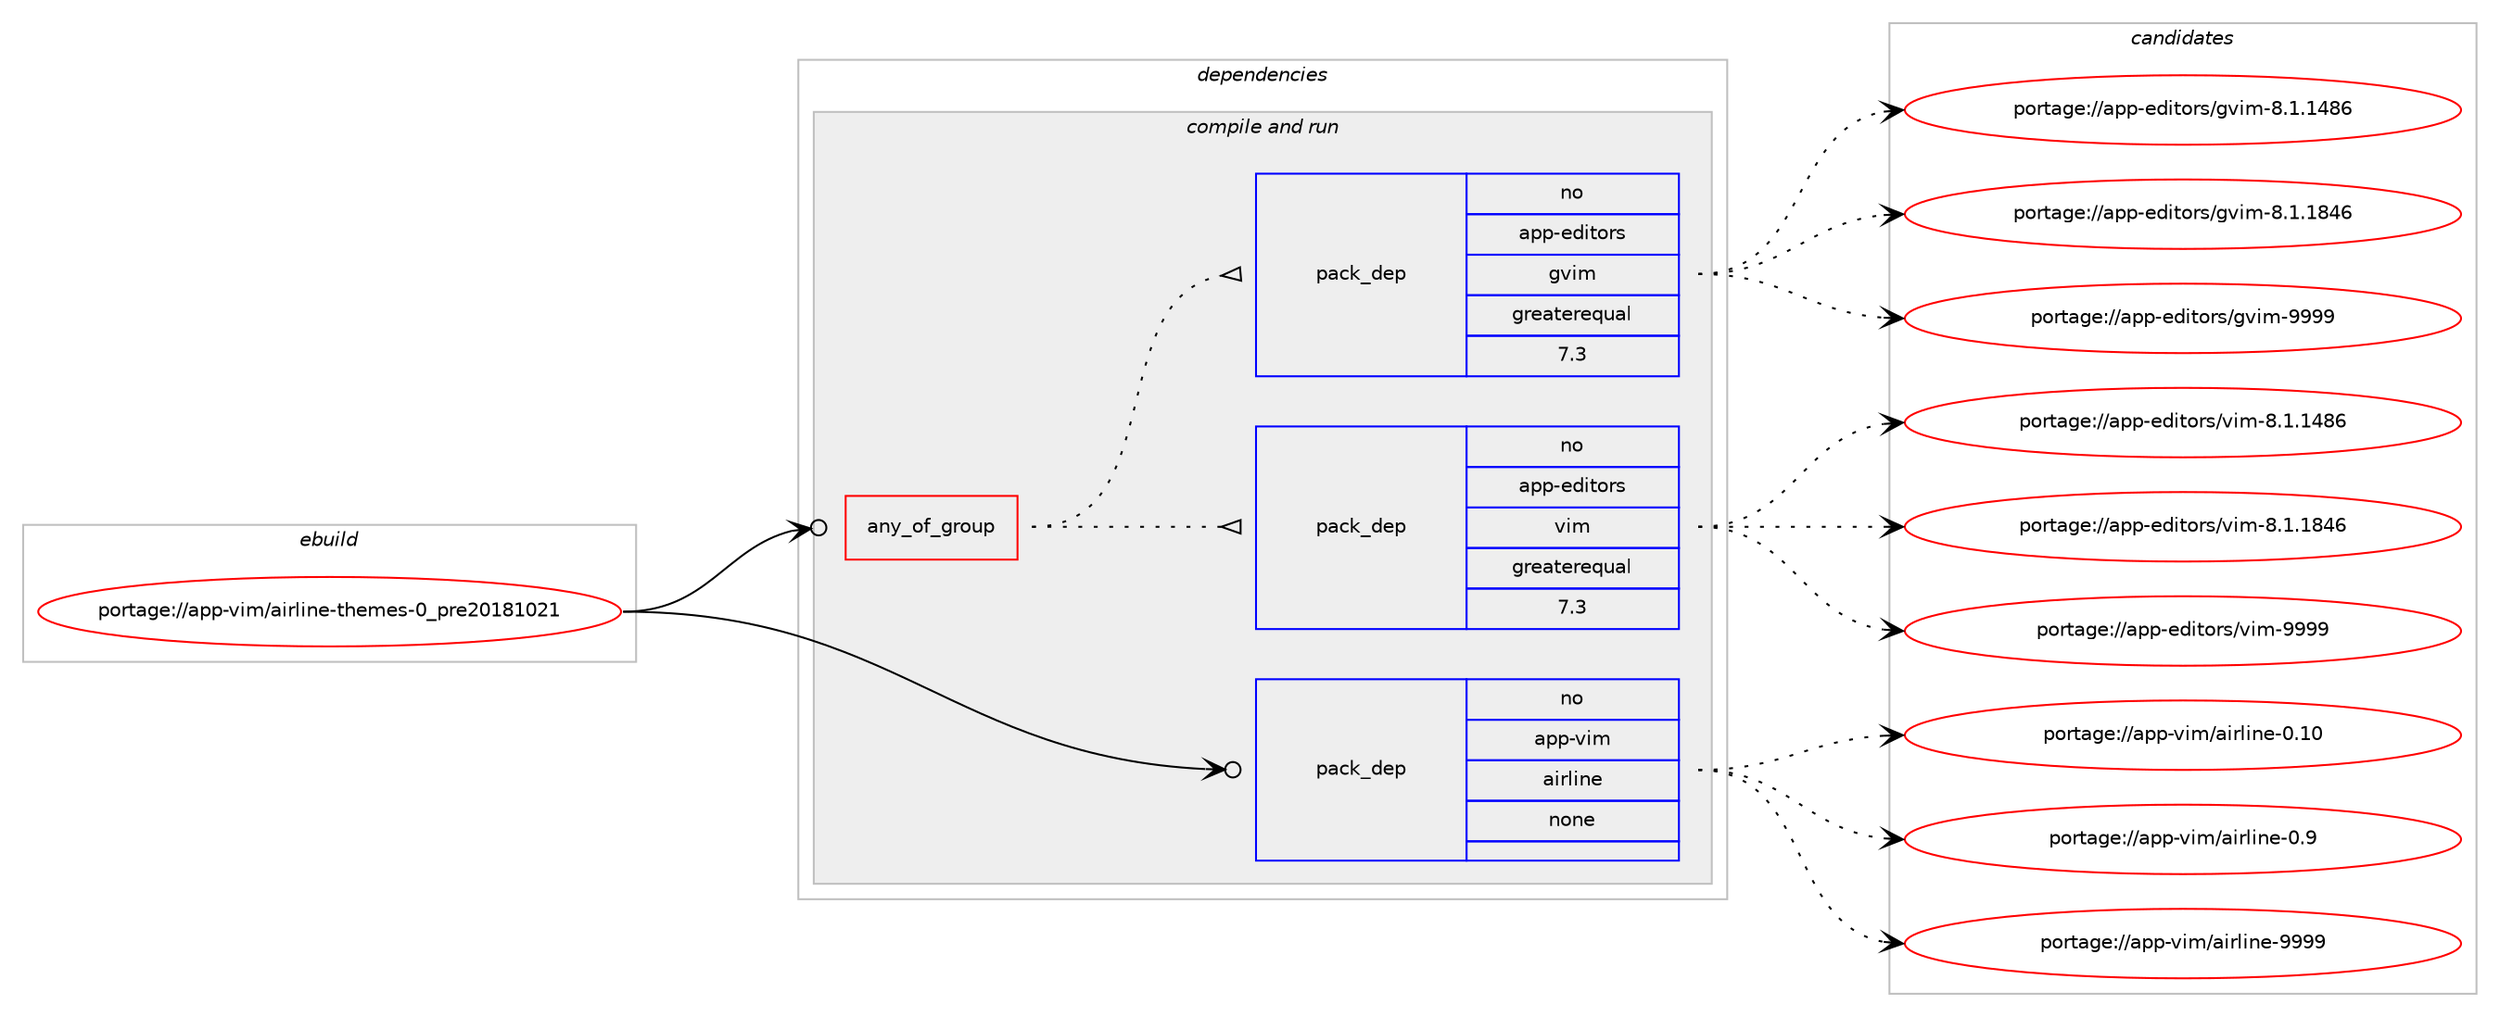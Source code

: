 digraph prolog {

# *************
# Graph options
# *************

newrank=true;
concentrate=true;
compound=true;
graph [rankdir=LR,fontname=Helvetica,fontsize=10,ranksep=1.5];#, ranksep=2.5, nodesep=0.2];
edge  [arrowhead=vee];
node  [fontname=Helvetica,fontsize=10];

# **********
# The ebuild
# **********

subgraph cluster_leftcol {
color=gray;
rank=same;
label=<<i>ebuild</i>>;
id [label="portage://app-vim/airline-themes-0_pre20181021", color=red, width=4, href="../app-vim/airline-themes-0_pre20181021.svg"];
}

# ****************
# The dependencies
# ****************

subgraph cluster_midcol {
color=gray;
label=<<i>dependencies</i>>;
subgraph cluster_compile {
fillcolor="#eeeeee";
style=filled;
label=<<i>compile</i>>;
}
subgraph cluster_compileandrun {
fillcolor="#eeeeee";
style=filled;
label=<<i>compile and run</i>>;
subgraph any827 {
dependency49068 [label=<<TABLE BORDER="0" CELLBORDER="1" CELLSPACING="0" CELLPADDING="4"><TR><TD CELLPADDING="10">any_of_group</TD></TR></TABLE>>, shape=none, color=red];subgraph pack36540 {
dependency49069 [label=<<TABLE BORDER="0" CELLBORDER="1" CELLSPACING="0" CELLPADDING="4" WIDTH="220"><TR><TD ROWSPAN="6" CELLPADDING="30">pack_dep</TD></TR><TR><TD WIDTH="110">no</TD></TR><TR><TD>app-editors</TD></TR><TR><TD>vim</TD></TR><TR><TD>greaterequal</TD></TR><TR><TD>7.3</TD></TR></TABLE>>, shape=none, color=blue];
}
dependency49068:e -> dependency49069:w [weight=20,style="dotted",arrowhead="oinv"];
subgraph pack36541 {
dependency49070 [label=<<TABLE BORDER="0" CELLBORDER="1" CELLSPACING="0" CELLPADDING="4" WIDTH="220"><TR><TD ROWSPAN="6" CELLPADDING="30">pack_dep</TD></TR><TR><TD WIDTH="110">no</TD></TR><TR><TD>app-editors</TD></TR><TR><TD>gvim</TD></TR><TR><TD>greaterequal</TD></TR><TR><TD>7.3</TD></TR></TABLE>>, shape=none, color=blue];
}
dependency49068:e -> dependency49070:w [weight=20,style="dotted",arrowhead="oinv"];
}
id:e -> dependency49068:w [weight=20,style="solid",arrowhead="odotvee"];
subgraph pack36542 {
dependency49071 [label=<<TABLE BORDER="0" CELLBORDER="1" CELLSPACING="0" CELLPADDING="4" WIDTH="220"><TR><TD ROWSPAN="6" CELLPADDING="30">pack_dep</TD></TR><TR><TD WIDTH="110">no</TD></TR><TR><TD>app-vim</TD></TR><TR><TD>airline</TD></TR><TR><TD>none</TD></TR><TR><TD></TD></TR></TABLE>>, shape=none, color=blue];
}
id:e -> dependency49071:w [weight=20,style="solid",arrowhead="odotvee"];
}
subgraph cluster_run {
fillcolor="#eeeeee";
style=filled;
label=<<i>run</i>>;
}
}

# **************
# The candidates
# **************

subgraph cluster_choices {
rank=same;
color=gray;
label=<<i>candidates</i>>;

subgraph choice36540 {
color=black;
nodesep=1;
choiceportage971121124510110010511611111411547118105109455646494649525654 [label="portage://app-editors/vim-8.1.1486", color=red, width=4,href="../app-editors/vim-8.1.1486.svg"];
choiceportage971121124510110010511611111411547118105109455646494649565254 [label="portage://app-editors/vim-8.1.1846", color=red, width=4,href="../app-editors/vim-8.1.1846.svg"];
choiceportage9711211245101100105116111114115471181051094557575757 [label="portage://app-editors/vim-9999", color=red, width=4,href="../app-editors/vim-9999.svg"];
dependency49069:e -> choiceportage971121124510110010511611111411547118105109455646494649525654:w [style=dotted,weight="100"];
dependency49069:e -> choiceportage971121124510110010511611111411547118105109455646494649565254:w [style=dotted,weight="100"];
dependency49069:e -> choiceportage9711211245101100105116111114115471181051094557575757:w [style=dotted,weight="100"];
}
subgraph choice36541 {
color=black;
nodesep=1;
choiceportage971121124510110010511611111411547103118105109455646494649525654 [label="portage://app-editors/gvim-8.1.1486", color=red, width=4,href="../app-editors/gvim-8.1.1486.svg"];
choiceportage971121124510110010511611111411547103118105109455646494649565254 [label="portage://app-editors/gvim-8.1.1846", color=red, width=4,href="../app-editors/gvim-8.1.1846.svg"];
choiceportage9711211245101100105116111114115471031181051094557575757 [label="portage://app-editors/gvim-9999", color=red, width=4,href="../app-editors/gvim-9999.svg"];
dependency49070:e -> choiceportage971121124510110010511611111411547103118105109455646494649525654:w [style=dotted,weight="100"];
dependency49070:e -> choiceportage971121124510110010511611111411547103118105109455646494649565254:w [style=dotted,weight="100"];
dependency49070:e -> choiceportage9711211245101100105116111114115471031181051094557575757:w [style=dotted,weight="100"];
}
subgraph choice36542 {
color=black;
nodesep=1;
choiceportage971121124511810510947971051141081051101014548464948 [label="portage://app-vim/airline-0.10", color=red, width=4,href="../app-vim/airline-0.10.svg"];
choiceportage9711211245118105109479710511410810511010145484657 [label="portage://app-vim/airline-0.9", color=red, width=4,href="../app-vim/airline-0.9.svg"];
choiceportage971121124511810510947971051141081051101014557575757 [label="portage://app-vim/airline-9999", color=red, width=4,href="../app-vim/airline-9999.svg"];
dependency49071:e -> choiceportage971121124511810510947971051141081051101014548464948:w [style=dotted,weight="100"];
dependency49071:e -> choiceportage9711211245118105109479710511410810511010145484657:w [style=dotted,weight="100"];
dependency49071:e -> choiceportage971121124511810510947971051141081051101014557575757:w [style=dotted,weight="100"];
}
}

}
